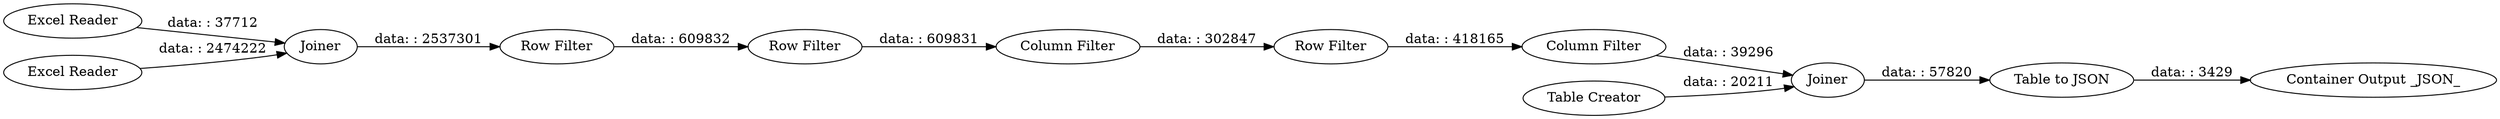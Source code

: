 digraph {
	"-1890839162266320498_2" [label="Excel Reader"]
	"-1890839162266320498_7" [label="Row Filter"]
	"-1890839162266320498_13" [label="Container Output _JSON_"]
	"-1890839162266320498_8" [label="Column Filter"]
	"-1890839162266320498_4" [label="Row Filter"]
	"-1890839162266320498_5" [label="Row Filter"]
	"-1890839162266320498_3" [label=Joiner]
	"-1890839162266320498_1" [label="Excel Reader"]
	"-1890839162266320498_10" [label="Table Creator"]
	"-1890839162266320498_11" [label=Joiner]
	"-1890839162266320498_6" [label="Column Filter"]
	"-1890839162266320498_12" [label="Table to JSON"]
	"-1890839162266320498_11" -> "-1890839162266320498_12" [label="data: : 57820"]
	"-1890839162266320498_1" -> "-1890839162266320498_3" [label="data: : 2474222"]
	"-1890839162266320498_8" -> "-1890839162266320498_11" [label="data: : 39296"]
	"-1890839162266320498_5" -> "-1890839162266320498_6" [label="data: : 609831"]
	"-1890839162266320498_4" -> "-1890839162266320498_5" [label="data: : 609832"]
	"-1890839162266320498_10" -> "-1890839162266320498_11" [label="data: : 20211"]
	"-1890839162266320498_12" -> "-1890839162266320498_13" [label="data: : 3429"]
	"-1890839162266320498_3" -> "-1890839162266320498_4" [label="data: : 2537301"]
	"-1890839162266320498_6" -> "-1890839162266320498_7" [label="data: : 302847"]
	"-1890839162266320498_7" -> "-1890839162266320498_8" [label="data: : 418165"]
	"-1890839162266320498_2" -> "-1890839162266320498_3" [label="data: : 37712"]
	rankdir=LR
}
